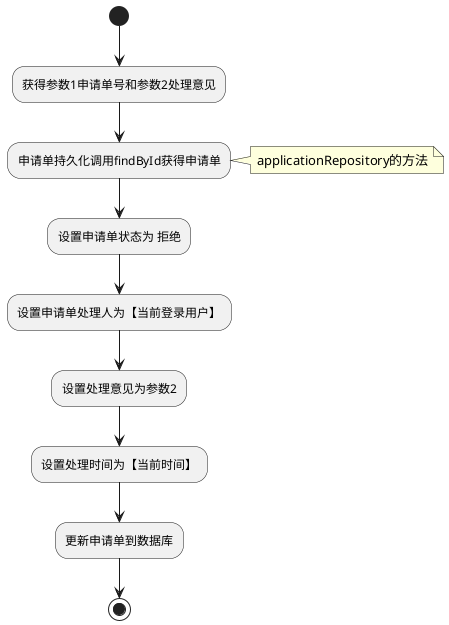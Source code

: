 @startuml
(*)  --> "获得参数1申请单号和参数2处理意见"
-->"申请单持久化调用findById获得申请单"
note right: applicationRepository的方法
--> "设置申请单状态为 拒绝"
--> "设置申请单处理人为【当前登录用户】"
--> "设置处理意见为参数2"
--> "设置处理时间为【当前时间】"
--> "更新申请单到数据库"
-->(*)
@enduml